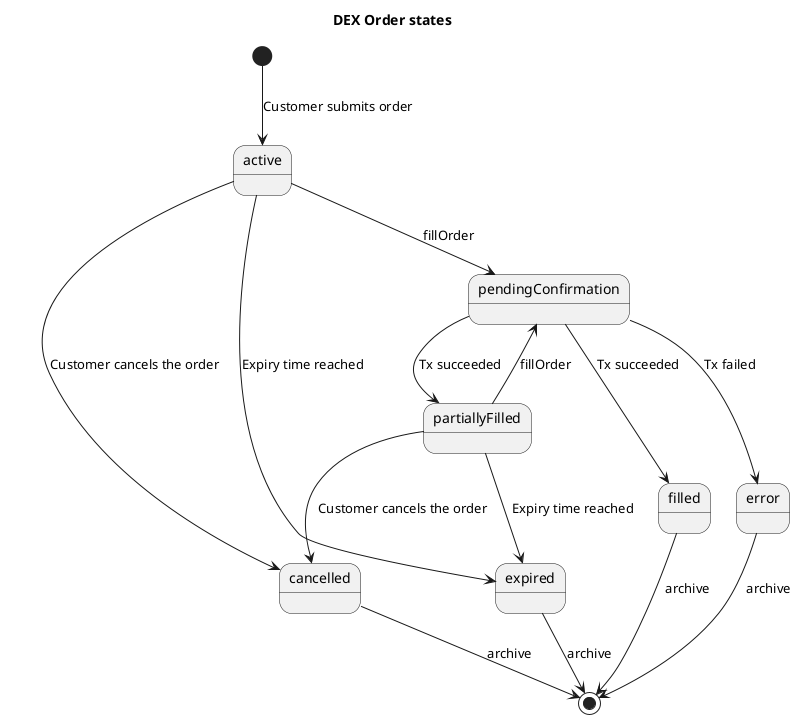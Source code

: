 @startuml

title DEX Order states

[*] --> active : Customer submits order
active --> cancelled : Customer cancels the order
active --> expired : Expiry time reached
active --> pendingConfirmation : fillOrder
partiallyFilled --> pendingConfirmation : fillOrder
partiallyFilled --> expired : Expiry time reached
partiallyFilled --> cancelled : Customer cancels the order
pendingConfirmation --> partiallyFilled : Tx succeeded
pendingConfirmation --> filled : Tx succeeded
pendingConfirmation --> error : Tx failed
error --> [*] : archive
filled --> [*] : archive
expired --> [*] : archive
cancelled --> [*] : archive
@enduml

